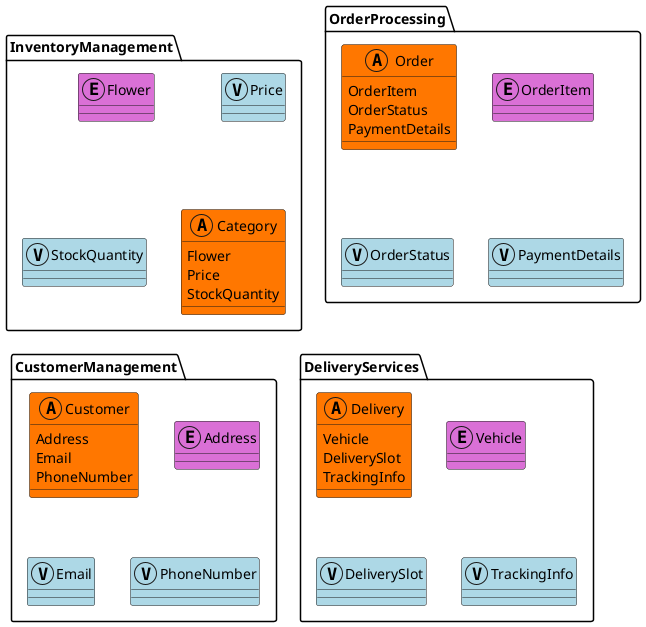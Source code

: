 @startuml FlowerStoreDomainModel

!define Entity(entity) class entity <<(E,orchid)>> #orchid
!define ValueObject(vo) class vo <<(V,LightBlue)>> #LightBlue
!define AggregateRoot(ar) class ar <<(A,#FF7700)>> #FF7700

namespace InventoryManagement {
    Entity(Flower)
    ValueObject(Price)
    ValueObject(StockQuantity)
    AggregateRoot(Category) {
        Flower
        Price
        StockQuantity
    }
}

namespace OrderProcessing {
    Entity(Order)
    Entity(OrderItem)
    ValueObject(OrderStatus)
    ValueObject(PaymentDetails)
    AggregateRoot(Order) {
        OrderItem
        OrderStatus
        PaymentDetails
    }
}

namespace CustomerManagement {
    Entity(Customer)
    Entity(Address)
    ValueObject(Email)
    ValueObject(PhoneNumber)
    AggregateRoot(Customer) {
        Address
        Email
        PhoneNumber
    }
}

namespace DeliveryServices {
    Entity(Delivery)
    Entity(Vehicle)
    ValueObject(DeliverySlot)
    ValueObject(TrackingInfo)
    AggregateRoot(Delivery) {
        Vehicle
        DeliverySlot
        TrackingInfo
    }
}

@enduml
